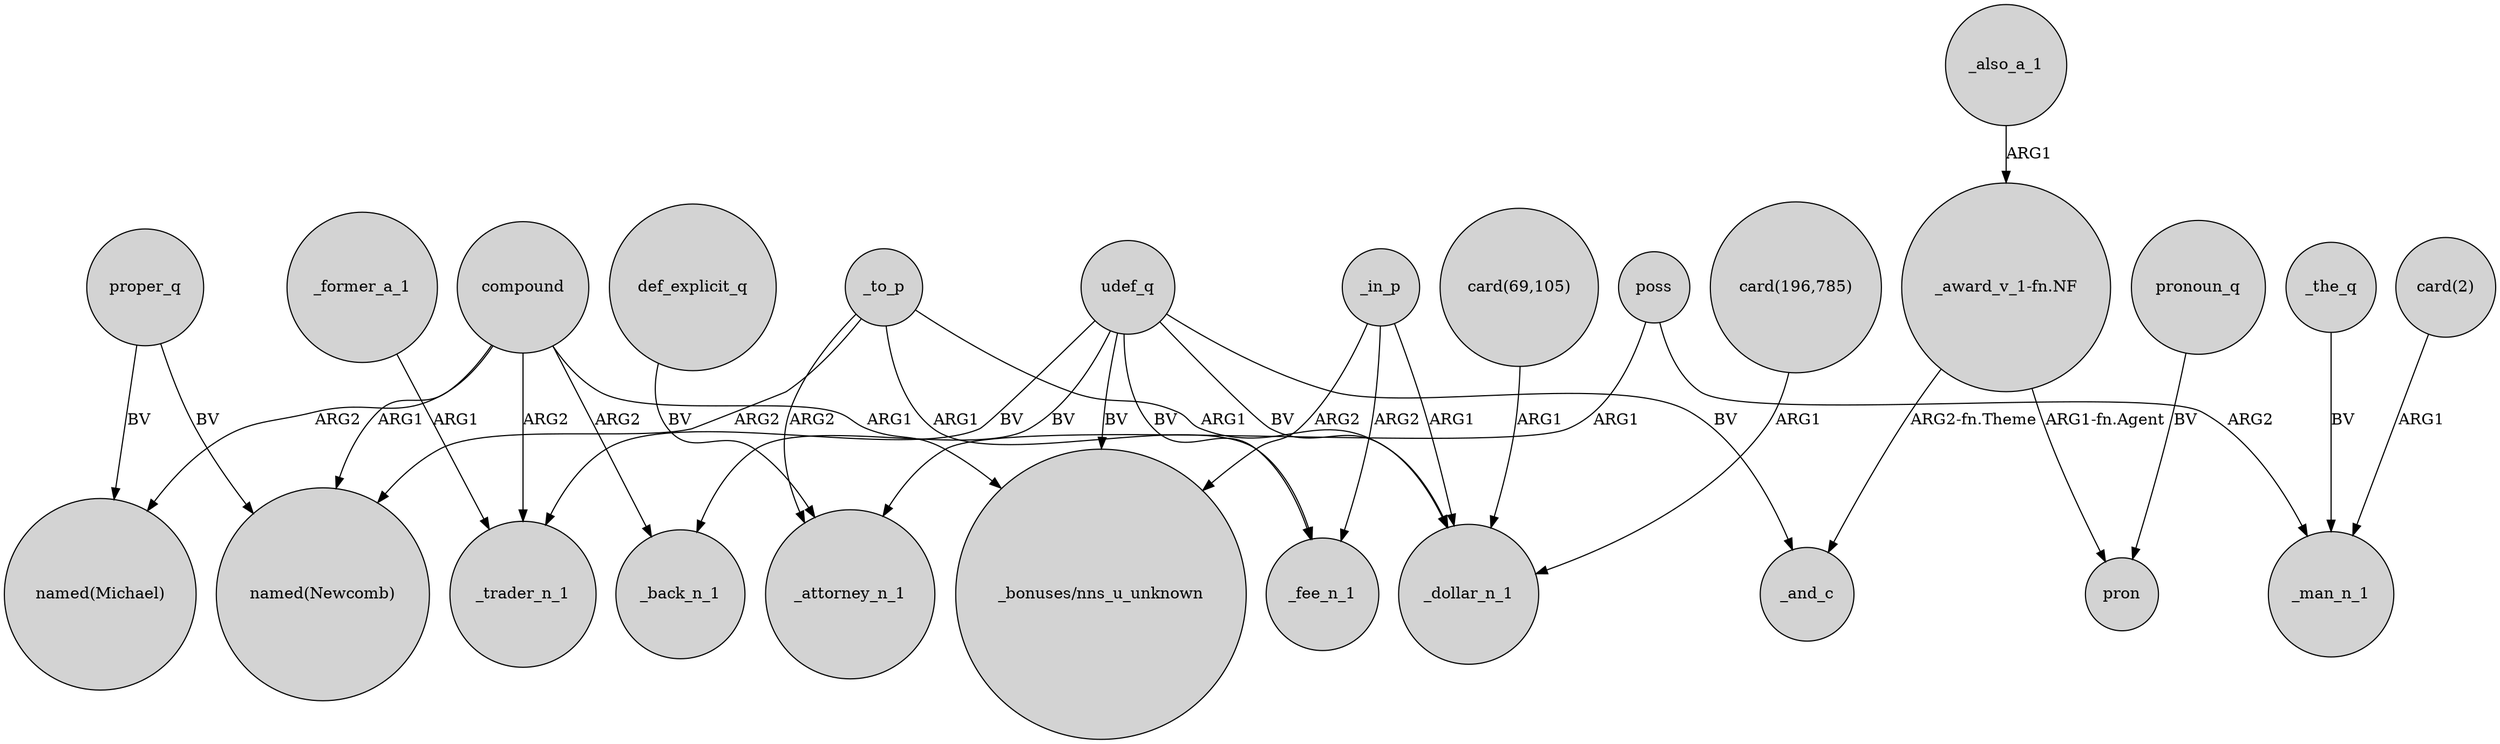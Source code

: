 digraph {
	node [shape=circle style=filled]
	poss -> _attorney_n_1 [label=ARG1]
	def_explicit_q -> _attorney_n_1 [label=BV]
	_to_p -> _fee_n_1 [label=ARG1]
	udef_q -> _fee_n_1 [label=BV]
	_the_q -> _man_n_1 [label=BV]
	"_award_v_1-fn.NF" -> pron [label="ARG1-fn.Agent"]
	udef_q -> _trader_n_1 [label=BV]
	"_award_v_1-fn.NF" -> _and_c [label="ARG2-fn.Theme"]
	udef_q -> _back_n_1 [label=BV]
	"card(196,785)" -> _dollar_n_1 [label=ARG1]
	_to_p -> _attorney_n_1 [label=ARG2]
	compound -> _trader_n_1 [label=ARG2]
	proper_q -> "named(Newcomb)" [label=BV]
	proper_q -> "named(Michael)" [label=BV]
	_former_a_1 -> _trader_n_1 [label=ARG1]
	pronoun_q -> pron [label=BV]
	_also_a_1 -> "_award_v_1-fn.NF" [label=ARG1]
	_to_p -> "named(Newcomb)" [label=ARG2]
	compound -> "_bonuses/nns_u_unknown" [label=ARG1]
	compound -> _back_n_1 [label=ARG2]
	_to_p -> _dollar_n_1 [label=ARG1]
	poss -> _man_n_1 [label=ARG2]
	udef_q -> "_bonuses/nns_u_unknown" [label=BV]
	_in_p -> _fee_n_1 [label=ARG2]
	_in_p -> "_bonuses/nns_u_unknown" [label=ARG2]
	"card(2)" -> _man_n_1 [label=ARG1]
	compound -> "named(Newcomb)" [label=ARG1]
	_in_p -> _dollar_n_1 [label=ARG1]
	"card(69,105)" -> _dollar_n_1 [label=ARG1]
	udef_q -> _and_c [label=BV]
	compound -> "named(Michael)" [label=ARG2]
	udef_q -> _dollar_n_1 [label=BV]
}
